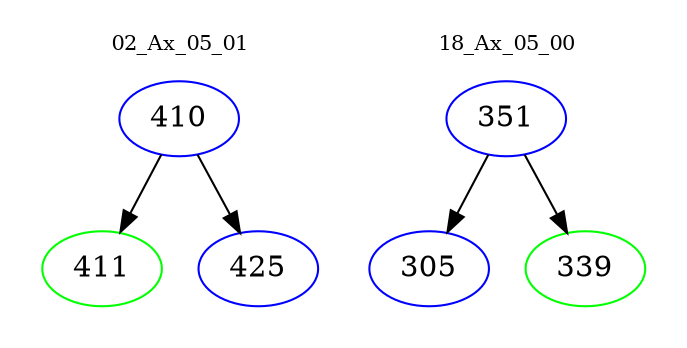 digraph{
subgraph cluster_0 {
color = white
label = "02_Ax_05_01";
fontsize=10;
T0_410 [label="410", color="blue"]
T0_410 -> T0_411 [color="black"]
T0_411 [label="411", color="green"]
T0_410 -> T0_425 [color="black"]
T0_425 [label="425", color="blue"]
}
subgraph cluster_1 {
color = white
label = "18_Ax_05_00";
fontsize=10;
T1_351 [label="351", color="blue"]
T1_351 -> T1_305 [color="black"]
T1_305 [label="305", color="blue"]
T1_351 -> T1_339 [color="black"]
T1_339 [label="339", color="green"]
}
}
